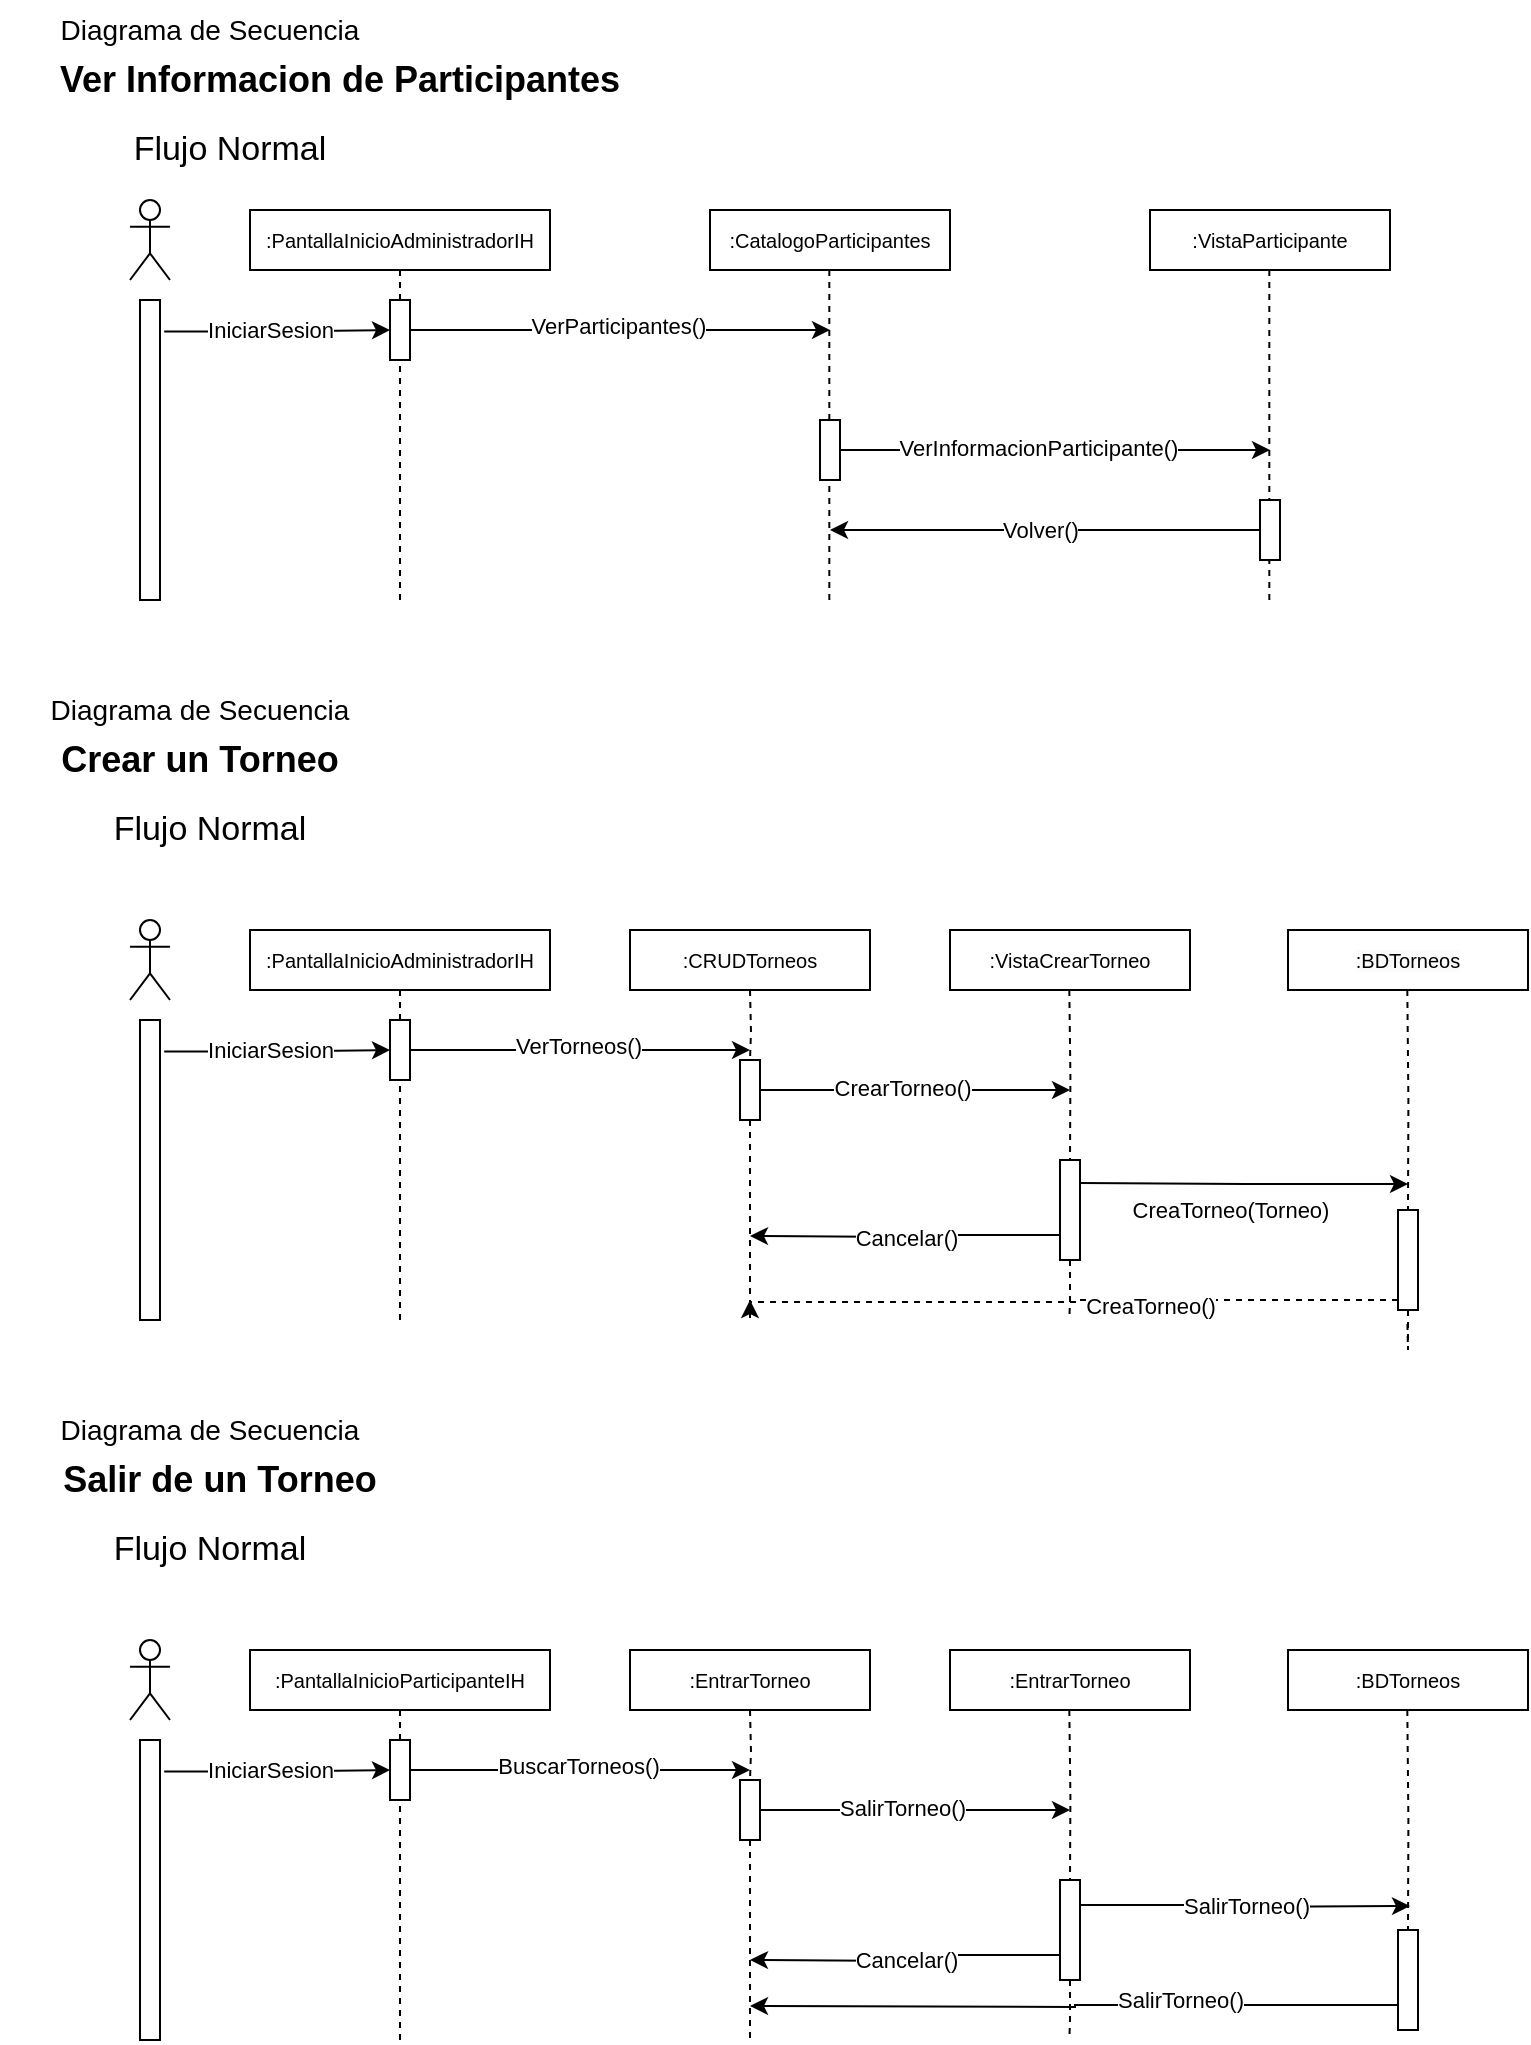 <mxfile version="22.0.7" type="google">
  <diagram name="Page-1" id="VhKvkFTFIss1DLVyL-U2">
    <mxGraphModel grid="1" page="1" gridSize="10" guides="1" tooltips="1" connect="1" arrows="1" fold="1" pageScale="1" pageWidth="850" pageHeight="1100" math="0" shadow="0">
      <root>
        <mxCell id="0" />
        <mxCell id="1" parent="0" />
        <mxCell id="95xaMMnpDpSrJ1xNedDM-3" value="Diagrama de Secuencia" style="text;html=1;strokeColor=none;fillColor=none;align=center;verticalAlign=middle;whiteSpace=wrap;rounded=0;strokeWidth=1;fontStyle=0;fontSize=14;" vertex="1" parent="1">
          <mxGeometry x="40" y="20" width="160" height="30" as="geometry" />
        </mxCell>
        <mxCell id="95xaMMnpDpSrJ1xNedDM-4" value="Ver Informacion de Participantes" style="text;html=1;strokeColor=none;fillColor=none;align=center;verticalAlign=middle;whiteSpace=wrap;rounded=0;strokeWidth=1;fontStyle=1;fontSize=18;" vertex="1" parent="1">
          <mxGeometry x="20" y="40" width="330" height="40" as="geometry" />
        </mxCell>
        <mxCell id="95xaMMnpDpSrJ1xNedDM-7" value="" style="group" connectable="0" vertex="1" parent="1">
          <mxGeometry x="15" y="360" width="190" height="60" as="geometry" />
        </mxCell>
        <mxCell id="95xaMMnpDpSrJ1xNedDM-5" value="Diagrama de Secuencia" style="text;html=1;strokeColor=none;fillColor=none;align=center;verticalAlign=middle;whiteSpace=wrap;rounded=0;strokeWidth=1;fontStyle=0;fontSize=14;" vertex="1" parent="95xaMMnpDpSrJ1xNedDM-7">
          <mxGeometry x="20" width="160" height="30" as="geometry" />
        </mxCell>
        <mxCell id="95xaMMnpDpSrJ1xNedDM-21" value="Flujo Normal" style="text;html=1;strokeColor=none;fillColor=none;align=center;verticalAlign=middle;whiteSpace=wrap;rounded=0;strokeWidth=1;fontStyle=0;fontSize=17;" vertex="1" parent="1">
          <mxGeometry x="50" y="80" width="160" height="30" as="geometry" />
        </mxCell>
        <mxCell id="95xaMMnpDpSrJ1xNedDM-40" value="" style="group" connectable="0" vertex="1" parent="1">
          <mxGeometry x="80" y="120" width="630" height="200" as="geometry" />
        </mxCell>
        <mxCell id="95xaMMnpDpSrJ1xNedDM-26" style="edgeStyle=orthogonalEdgeStyle;rounded=0;orthogonalLoop=1;jettySize=auto;html=1;dashed=1;endArrow=none;endFill=0;" edge="1" parent="95xaMMnpDpSrJ1xNedDM-40">
          <mxGeometry relative="1" as="geometry">
            <mxPoint x="569.66" y="200" as="targetPoint" />
            <mxPoint x="569.66" y="35" as="sourcePoint" />
          </mxGeometry>
        </mxCell>
        <mxCell id="95xaMMnpDpSrJ1xNedDM-25" style="edgeStyle=orthogonalEdgeStyle;rounded=0;orthogonalLoop=1;jettySize=auto;html=1;dashed=1;endArrow=none;endFill=0;" edge="1" parent="95xaMMnpDpSrJ1xNedDM-40">
          <mxGeometry relative="1" as="geometry">
            <mxPoint x="349.66" y="200" as="targetPoint" />
            <mxPoint x="349.66" y="35" as="sourcePoint" />
          </mxGeometry>
        </mxCell>
        <mxCell id="95xaMMnpDpSrJ1xNedDM-9" value="" style="shape=umlActor;verticalLabelPosition=bottom;verticalAlign=top;html=1;outlineConnect=0;" vertex="1" parent="95xaMMnpDpSrJ1xNedDM-40">
          <mxGeometry width="20" height="40" as="geometry" />
        </mxCell>
        <mxCell id="95xaMMnpDpSrJ1xNedDM-11" value="" style="rounded=0;whiteSpace=wrap;html=1;" vertex="1" parent="95xaMMnpDpSrJ1xNedDM-40">
          <mxGeometry x="5" y="50" width="10" height="150" as="geometry" />
        </mxCell>
        <mxCell id="95xaMMnpDpSrJ1xNedDM-23" style="edgeStyle=orthogonalEdgeStyle;rounded=0;orthogonalLoop=1;jettySize=auto;html=1;dashed=1;endArrow=none;endFill=0;" edge="1" parent="95xaMMnpDpSrJ1xNedDM-40" source="95xaMMnpDpSrJ1xNedDM-12">
          <mxGeometry relative="1" as="geometry">
            <mxPoint x="135" y="200" as="targetPoint" />
          </mxGeometry>
        </mxCell>
        <mxCell id="95xaMMnpDpSrJ1xNedDM-12" value=":PantallaInicioAdministradorIH" style="rounded=0;whiteSpace=wrap;html=1;fontSize=10;" vertex="1" parent="95xaMMnpDpSrJ1xNedDM-40">
          <mxGeometry x="60" y="5" width="150" height="30" as="geometry" />
        </mxCell>
        <mxCell id="95xaMMnpDpSrJ1xNedDM-27" style="edgeStyle=orthogonalEdgeStyle;rounded=0;orthogonalLoop=1;jettySize=auto;html=1;" edge="1" parent="95xaMMnpDpSrJ1xNedDM-40" source="95xaMMnpDpSrJ1xNedDM-13">
          <mxGeometry relative="1" as="geometry">
            <mxPoint x="350" y="65" as="targetPoint" />
          </mxGeometry>
        </mxCell>
        <mxCell id="95xaMMnpDpSrJ1xNedDM-33" value="VerParticipantes()" style="edgeLabel;html=1;align=center;verticalAlign=middle;resizable=0;points=[];" connectable="0" vertex="1" parent="95xaMMnpDpSrJ1xNedDM-27">
          <mxGeometry x="-0.003" y="-1" relative="1" as="geometry">
            <mxPoint y="-2" as="offset" />
          </mxGeometry>
        </mxCell>
        <mxCell id="95xaMMnpDpSrJ1xNedDM-13" value="" style="rounded=0;whiteSpace=wrap;html=1;" vertex="1" parent="95xaMMnpDpSrJ1xNedDM-40">
          <mxGeometry x="130" y="50" width="10" height="30" as="geometry" />
        </mxCell>
        <mxCell id="95xaMMnpDpSrJ1xNedDM-28" style="edgeStyle=orthogonalEdgeStyle;rounded=0;orthogonalLoop=1;jettySize=auto;html=1;exitX=1.21;exitY=0.105;exitDx=0;exitDy=0;entryX=0;entryY=0.5;entryDx=0;entryDy=0;exitPerimeter=0;" edge="1" parent="95xaMMnpDpSrJ1xNedDM-40" source="95xaMMnpDpSrJ1xNedDM-11" target="95xaMMnpDpSrJ1xNedDM-13">
          <mxGeometry relative="1" as="geometry" />
        </mxCell>
        <mxCell id="95xaMMnpDpSrJ1xNedDM-32" value="IniciarSesion" style="edgeLabel;html=1;align=center;verticalAlign=middle;resizable=0;points=[];" connectable="0" vertex="1" parent="95xaMMnpDpSrJ1xNedDM-28">
          <mxGeometry x="-0.357" y="1" relative="1" as="geometry">
            <mxPoint x="16" as="offset" />
          </mxGeometry>
        </mxCell>
        <mxCell id="95xaMMnpDpSrJ1xNedDM-16" value=":CatalogoParticipantes" style="rounded=0;whiteSpace=wrap;html=1;fontSize=10;" vertex="1" parent="95xaMMnpDpSrJ1xNedDM-40">
          <mxGeometry x="290" y="5" width="120" height="30" as="geometry" />
        </mxCell>
        <mxCell id="95xaMMnpDpSrJ1xNedDM-17" value=":VistaParticipante" style="rounded=0;whiteSpace=wrap;html=1;fontSize=10;" vertex="1" parent="95xaMMnpDpSrJ1xNedDM-40">
          <mxGeometry x="510" y="5" width="120" height="30" as="geometry" />
        </mxCell>
        <mxCell id="95xaMMnpDpSrJ1xNedDM-30" style="edgeStyle=orthogonalEdgeStyle;rounded=0;orthogonalLoop=1;jettySize=auto;html=1;" edge="1" parent="95xaMMnpDpSrJ1xNedDM-40" source="95xaMMnpDpSrJ1xNedDM-19">
          <mxGeometry relative="1" as="geometry">
            <mxPoint x="570" y="125" as="targetPoint" />
          </mxGeometry>
        </mxCell>
        <mxCell id="95xaMMnpDpSrJ1xNedDM-38" value="VerInformacionParticipante()" style="edgeLabel;html=1;align=center;verticalAlign=middle;resizable=0;points=[];" connectable="0" vertex="1" parent="95xaMMnpDpSrJ1xNedDM-30">
          <mxGeometry x="-0.084" y="1" relative="1" as="geometry">
            <mxPoint as="offset" />
          </mxGeometry>
        </mxCell>
        <mxCell id="95xaMMnpDpSrJ1xNedDM-19" value="" style="rounded=0;whiteSpace=wrap;html=1;" vertex="1" parent="95xaMMnpDpSrJ1xNedDM-40">
          <mxGeometry x="345" y="110" width="10" height="30" as="geometry" />
        </mxCell>
        <mxCell id="95xaMMnpDpSrJ1xNedDM-31" style="edgeStyle=orthogonalEdgeStyle;rounded=0;orthogonalLoop=1;jettySize=auto;html=1;exitX=0;exitY=0.5;exitDx=0;exitDy=0;" edge="1" parent="95xaMMnpDpSrJ1xNedDM-40" source="95xaMMnpDpSrJ1xNedDM-20">
          <mxGeometry relative="1" as="geometry">
            <mxPoint x="350" y="165" as="targetPoint" />
          </mxGeometry>
        </mxCell>
        <mxCell id="95xaMMnpDpSrJ1xNedDM-39" value="Volver()" style="edgeLabel;html=1;align=center;verticalAlign=middle;resizable=0;points=[];" connectable="0" vertex="1" parent="95xaMMnpDpSrJ1xNedDM-31">
          <mxGeometry x="0.025" y="-1" relative="1" as="geometry">
            <mxPoint as="offset" />
          </mxGeometry>
        </mxCell>
        <mxCell id="95xaMMnpDpSrJ1xNedDM-20" value="" style="rounded=0;whiteSpace=wrap;html=1;" vertex="1" parent="95xaMMnpDpSrJ1xNedDM-40">
          <mxGeometry x="565" y="150" width="10" height="30" as="geometry" />
        </mxCell>
        <mxCell id="95xaMMnpDpSrJ1xNedDM-6" value="Crear un Torneo" style="text;html=1;strokeColor=none;fillColor=none;align=center;verticalAlign=middle;whiteSpace=wrap;rounded=0;strokeWidth=1;fontStyle=1;fontSize=18;" vertex="1" parent="1">
          <mxGeometry x="20" y="380" width="190" height="40" as="geometry" />
        </mxCell>
        <mxCell id="95xaMMnpDpSrJ1xNedDM-62" value="Flujo Normal" style="text;html=1;strokeColor=none;fillColor=none;align=center;verticalAlign=middle;whiteSpace=wrap;rounded=0;strokeWidth=1;fontStyle=0;fontSize=17;" vertex="1" parent="1">
          <mxGeometry x="40" y="780" width="160" height="30" as="geometry" />
        </mxCell>
        <mxCell id="95xaMMnpDpSrJ1xNedDM-92" value="Diagrama de Secuencia" style="text;html=1;strokeColor=none;fillColor=none;align=center;verticalAlign=middle;whiteSpace=wrap;rounded=0;strokeWidth=1;fontStyle=0;fontSize=14;" vertex="1" parent="1">
          <mxGeometry x="40" y="720" width="160" height="30" as="geometry" />
        </mxCell>
        <mxCell id="95xaMMnpDpSrJ1xNedDM-117" value="Salir de un Torneo" style="text;html=1;strokeColor=none;fillColor=none;align=center;verticalAlign=middle;whiteSpace=wrap;rounded=0;strokeWidth=1;fontStyle=1;fontSize=18;" vertex="1" parent="1">
          <mxGeometry x="30" y="740" width="190" height="40" as="geometry" />
        </mxCell>
        <mxCell id="95xaMMnpDpSrJ1xNedDM-118" value="Flujo Normal" style="text;html=1;strokeColor=none;fillColor=none;align=center;verticalAlign=middle;whiteSpace=wrap;rounded=0;strokeWidth=1;fontStyle=0;fontSize=17;" vertex="1" parent="1">
          <mxGeometry x="40" y="420" width="160" height="30" as="geometry" />
        </mxCell>
        <mxCell id="95xaMMnpDpSrJ1xNedDM-119" value="" style="group" connectable="0" vertex="1" parent="1">
          <mxGeometry x="80" y="480" width="530" height="200" as="geometry" />
        </mxCell>
        <mxCell id="95xaMMnpDpSrJ1xNedDM-64" style="edgeStyle=orthogonalEdgeStyle;rounded=0;orthogonalLoop=1;jettySize=auto;html=1;dashed=1;endArrow=none;endFill=0;" edge="1" parent="95xaMMnpDpSrJ1xNedDM-119" source="95xaMMnpDpSrJ1xNedDM-82">
          <mxGeometry relative="1" as="geometry">
            <mxPoint x="469.66" y="200" as="targetPoint" />
            <mxPoint x="469.66" y="35" as="sourcePoint" />
          </mxGeometry>
        </mxCell>
        <mxCell id="95xaMMnpDpSrJ1xNedDM-65" style="edgeStyle=orthogonalEdgeStyle;rounded=0;orthogonalLoop=1;jettySize=auto;html=1;dashed=1;endArrow=none;endFill=0;" edge="1" parent="95xaMMnpDpSrJ1xNedDM-119" source="95xaMMnpDpSrJ1xNedDM-79">
          <mxGeometry relative="1" as="geometry">
            <mxPoint x="310" y="200" as="targetPoint" />
            <mxPoint x="310" y="35" as="sourcePoint" />
          </mxGeometry>
        </mxCell>
        <mxCell id="95xaMMnpDpSrJ1xNedDM-66" value="" style="shape=umlActor;verticalLabelPosition=bottom;verticalAlign=top;html=1;outlineConnect=0;container=0;" vertex="1" parent="95xaMMnpDpSrJ1xNedDM-119">
          <mxGeometry width="20" height="40" as="geometry" />
        </mxCell>
        <mxCell id="95xaMMnpDpSrJ1xNedDM-67" value="" style="rounded=0;whiteSpace=wrap;html=1;container=0;" vertex="1" parent="95xaMMnpDpSrJ1xNedDM-119">
          <mxGeometry x="5" y="50" width="10" height="150" as="geometry" />
        </mxCell>
        <mxCell id="95xaMMnpDpSrJ1xNedDM-68" style="edgeStyle=orthogonalEdgeStyle;rounded=0;orthogonalLoop=1;jettySize=auto;html=1;dashed=1;endArrow=none;endFill=0;" edge="1" parent="95xaMMnpDpSrJ1xNedDM-119" source="95xaMMnpDpSrJ1xNedDM-69">
          <mxGeometry relative="1" as="geometry">
            <mxPoint x="135" y="200" as="targetPoint" />
          </mxGeometry>
        </mxCell>
        <mxCell id="95xaMMnpDpSrJ1xNedDM-69" value=":PantallaInicioAdministradorIH" style="rounded=0;whiteSpace=wrap;html=1;fontSize=10;container=0;" vertex="1" parent="95xaMMnpDpSrJ1xNedDM-119">
          <mxGeometry x="60" y="5" width="150" height="30" as="geometry" />
        </mxCell>
        <mxCell id="95xaMMnpDpSrJ1xNedDM-70" style="edgeStyle=orthogonalEdgeStyle;rounded=0;orthogonalLoop=1;jettySize=auto;html=1;" edge="1" parent="95xaMMnpDpSrJ1xNedDM-119" source="95xaMMnpDpSrJ1xNedDM-72">
          <mxGeometry relative="1" as="geometry">
            <mxPoint x="310" y="65" as="targetPoint" />
          </mxGeometry>
        </mxCell>
        <mxCell id="95xaMMnpDpSrJ1xNedDM-71" value="VerTorneos()" style="edgeLabel;html=1;align=center;verticalAlign=middle;resizable=0;points=[];container=0;" connectable="0" vertex="1" parent="95xaMMnpDpSrJ1xNedDM-70">
          <mxGeometry x="-0.003" y="-1" relative="1" as="geometry">
            <mxPoint y="-2" as="offset" />
          </mxGeometry>
        </mxCell>
        <mxCell id="95xaMMnpDpSrJ1xNedDM-72" value="" style="rounded=0;whiteSpace=wrap;html=1;container=0;" vertex="1" parent="95xaMMnpDpSrJ1xNedDM-119">
          <mxGeometry x="130" y="50" width="10" height="30" as="geometry" />
        </mxCell>
        <mxCell id="95xaMMnpDpSrJ1xNedDM-73" style="edgeStyle=orthogonalEdgeStyle;rounded=0;orthogonalLoop=1;jettySize=auto;html=1;exitX=1.21;exitY=0.105;exitDx=0;exitDy=0;entryX=0;entryY=0.5;entryDx=0;entryDy=0;exitPerimeter=0;" edge="1" parent="95xaMMnpDpSrJ1xNedDM-119" source="95xaMMnpDpSrJ1xNedDM-67" target="95xaMMnpDpSrJ1xNedDM-72">
          <mxGeometry relative="1" as="geometry" />
        </mxCell>
        <mxCell id="95xaMMnpDpSrJ1xNedDM-74" value="IniciarSesion" style="edgeLabel;html=1;align=center;verticalAlign=middle;resizable=0;points=[];container=0;" connectable="0" vertex="1" parent="95xaMMnpDpSrJ1xNedDM-73">
          <mxGeometry x="-0.357" y="1" relative="1" as="geometry">
            <mxPoint x="16" as="offset" />
          </mxGeometry>
        </mxCell>
        <mxCell id="95xaMMnpDpSrJ1xNedDM-75" value=":CRUDTorneos" style="rounded=0;whiteSpace=wrap;html=1;fontSize=10;container=0;" vertex="1" parent="95xaMMnpDpSrJ1xNedDM-119">
          <mxGeometry x="250" y="5" width="120" height="30" as="geometry" />
        </mxCell>
        <mxCell id="95xaMMnpDpSrJ1xNedDM-76" value=":VistaCrearTorneo" style="rounded=0;whiteSpace=wrap;html=1;fontSize=10;container=0;" vertex="1" parent="95xaMMnpDpSrJ1xNedDM-119">
          <mxGeometry x="410" y="5" width="120" height="30" as="geometry" />
        </mxCell>
        <mxCell id="95xaMMnpDpSrJ1xNedDM-77" style="edgeStyle=orthogonalEdgeStyle;rounded=0;orthogonalLoop=1;jettySize=auto;html=1;" edge="1" parent="95xaMMnpDpSrJ1xNedDM-119" source="95xaMMnpDpSrJ1xNedDM-79">
          <mxGeometry relative="1" as="geometry">
            <mxPoint x="470" y="85" as="targetPoint" />
          </mxGeometry>
        </mxCell>
        <mxCell id="95xaMMnpDpSrJ1xNedDM-78" value="CrearTorneo()" style="edgeLabel;html=1;align=center;verticalAlign=middle;resizable=0;points=[];container=0;" connectable="0" vertex="1" parent="95xaMMnpDpSrJ1xNedDM-77">
          <mxGeometry x="-0.084" y="1" relative="1" as="geometry">
            <mxPoint as="offset" />
          </mxGeometry>
        </mxCell>
        <mxCell id="95xaMMnpDpSrJ1xNedDM-83" value="" style="edgeStyle=orthogonalEdgeStyle;rounded=0;orthogonalLoop=1;jettySize=auto;html=1;dashed=1;endArrow=none;endFill=0;" edge="1" parent="95xaMMnpDpSrJ1xNedDM-119" target="95xaMMnpDpSrJ1xNedDM-79">
          <mxGeometry relative="1" as="geometry">
            <mxPoint x="310" y="200" as="targetPoint" />
            <mxPoint x="310" y="35" as="sourcePoint" />
          </mxGeometry>
        </mxCell>
        <mxCell id="95xaMMnpDpSrJ1xNedDM-79" value="" style="rounded=0;whiteSpace=wrap;html=1;container=0;" vertex="1" parent="95xaMMnpDpSrJ1xNedDM-119">
          <mxGeometry x="305" y="70" width="10" height="30" as="geometry" />
        </mxCell>
        <mxCell id="95xaMMnpDpSrJ1xNedDM-85" value="" style="edgeStyle=orthogonalEdgeStyle;rounded=0;orthogonalLoop=1;jettySize=auto;html=1;dashed=1;endArrow=none;endFill=0;" edge="1" parent="95xaMMnpDpSrJ1xNedDM-119" target="95xaMMnpDpSrJ1xNedDM-82">
          <mxGeometry relative="1" as="geometry">
            <mxPoint x="469.66" y="200" as="targetPoint" />
            <mxPoint x="469.66" y="35" as="sourcePoint" />
          </mxGeometry>
        </mxCell>
        <mxCell id="95xaMMnpDpSrJ1xNedDM-88" style="edgeStyle=orthogonalEdgeStyle;rounded=0;orthogonalLoop=1;jettySize=auto;html=1;exitX=0;exitY=0.75;exitDx=0;exitDy=0;" edge="1" parent="95xaMMnpDpSrJ1xNedDM-119" source="95xaMMnpDpSrJ1xNedDM-82">
          <mxGeometry relative="1" as="geometry">
            <mxPoint x="310" y="158" as="targetPoint" />
          </mxGeometry>
        </mxCell>
        <mxCell id="95xaMMnpDpSrJ1xNedDM-90" value="Cancelar()" style="edgeLabel;html=1;align=center;verticalAlign=middle;resizable=0;points=[];" connectable="0" vertex="1" parent="95xaMMnpDpSrJ1xNedDM-88">
          <mxGeometry x="0.008" relative="1" as="geometry">
            <mxPoint as="offset" />
          </mxGeometry>
        </mxCell>
        <mxCell id="95xaMMnpDpSrJ1xNedDM-82" value="" style="rounded=0;whiteSpace=wrap;html=1;container=0;" vertex="1" parent="95xaMMnpDpSrJ1xNedDM-119">
          <mxGeometry x="465" y="120" width="10" height="50" as="geometry" />
        </mxCell>
        <mxCell id="95xaMMnpDpSrJ1xNedDM-120" value="" style="group" connectable="0" vertex="1" parent="1">
          <mxGeometry x="80" y="840" width="530" height="200" as="geometry" />
        </mxCell>
        <mxCell id="95xaMMnpDpSrJ1xNedDM-94" style="edgeStyle=orthogonalEdgeStyle;rounded=0;orthogonalLoop=1;jettySize=auto;html=1;dashed=1;endArrow=none;endFill=0;" edge="1" parent="95xaMMnpDpSrJ1xNedDM-120" source="95xaMMnpDpSrJ1xNedDM-116">
          <mxGeometry relative="1" as="geometry">
            <mxPoint x="469.66" y="200" as="targetPoint" />
            <mxPoint x="469.66" y="35" as="sourcePoint" />
          </mxGeometry>
        </mxCell>
        <mxCell id="95xaMMnpDpSrJ1xNedDM-95" style="edgeStyle=orthogonalEdgeStyle;rounded=0;orthogonalLoop=1;jettySize=auto;html=1;dashed=1;endArrow=none;endFill=0;" edge="1" parent="95xaMMnpDpSrJ1xNedDM-120" source="95xaMMnpDpSrJ1xNedDM-110">
          <mxGeometry relative="1" as="geometry">
            <mxPoint x="310" y="200" as="targetPoint" />
            <mxPoint x="310" y="35" as="sourcePoint" />
          </mxGeometry>
        </mxCell>
        <mxCell id="95xaMMnpDpSrJ1xNedDM-96" value="" style="shape=umlActor;verticalLabelPosition=bottom;verticalAlign=top;html=1;outlineConnect=0;container=0;" vertex="1" parent="95xaMMnpDpSrJ1xNedDM-120">
          <mxGeometry width="20" height="40" as="geometry" />
        </mxCell>
        <mxCell id="95xaMMnpDpSrJ1xNedDM-97" value="" style="rounded=0;whiteSpace=wrap;html=1;container=0;" vertex="1" parent="95xaMMnpDpSrJ1xNedDM-120">
          <mxGeometry x="5" y="50" width="10" height="150" as="geometry" />
        </mxCell>
        <mxCell id="95xaMMnpDpSrJ1xNedDM-98" style="edgeStyle=orthogonalEdgeStyle;rounded=0;orthogonalLoop=1;jettySize=auto;html=1;dashed=1;endArrow=none;endFill=0;" edge="1" parent="95xaMMnpDpSrJ1xNedDM-120" source="95xaMMnpDpSrJ1xNedDM-99">
          <mxGeometry relative="1" as="geometry">
            <mxPoint x="135" y="200" as="targetPoint" />
          </mxGeometry>
        </mxCell>
        <mxCell id="95xaMMnpDpSrJ1xNedDM-99" value=":PantallaInicioParticipanteIH" style="rounded=0;whiteSpace=wrap;html=1;fontSize=10;container=0;" vertex="1" parent="95xaMMnpDpSrJ1xNedDM-120">
          <mxGeometry x="60" y="5" width="150" height="30" as="geometry" />
        </mxCell>
        <mxCell id="95xaMMnpDpSrJ1xNedDM-100" style="edgeStyle=orthogonalEdgeStyle;rounded=0;orthogonalLoop=1;jettySize=auto;html=1;" edge="1" parent="95xaMMnpDpSrJ1xNedDM-120" source="95xaMMnpDpSrJ1xNedDM-102">
          <mxGeometry relative="1" as="geometry">
            <mxPoint x="310" y="65" as="targetPoint" />
          </mxGeometry>
        </mxCell>
        <mxCell id="95xaMMnpDpSrJ1xNedDM-101" value="BuscarTorneos()" style="edgeLabel;html=1;align=center;verticalAlign=middle;resizable=0;points=[];container=0;" connectable="0" vertex="1" parent="95xaMMnpDpSrJ1xNedDM-100">
          <mxGeometry x="-0.003" y="-1" relative="1" as="geometry">
            <mxPoint y="-2" as="offset" />
          </mxGeometry>
        </mxCell>
        <mxCell id="95xaMMnpDpSrJ1xNedDM-102" value="" style="rounded=0;whiteSpace=wrap;html=1;container=0;" vertex="1" parent="95xaMMnpDpSrJ1xNedDM-120">
          <mxGeometry x="130" y="50" width="10" height="30" as="geometry" />
        </mxCell>
        <mxCell id="95xaMMnpDpSrJ1xNedDM-103" style="edgeStyle=orthogonalEdgeStyle;rounded=0;orthogonalLoop=1;jettySize=auto;html=1;exitX=1.21;exitY=0.105;exitDx=0;exitDy=0;entryX=0;entryY=0.5;entryDx=0;entryDy=0;exitPerimeter=0;" edge="1" parent="95xaMMnpDpSrJ1xNedDM-120" source="95xaMMnpDpSrJ1xNedDM-97" target="95xaMMnpDpSrJ1xNedDM-102">
          <mxGeometry relative="1" as="geometry" />
        </mxCell>
        <mxCell id="95xaMMnpDpSrJ1xNedDM-104" value="IniciarSesion" style="edgeLabel;html=1;align=center;verticalAlign=middle;resizable=0;points=[];container=0;" connectable="0" vertex="1" parent="95xaMMnpDpSrJ1xNedDM-103">
          <mxGeometry x="-0.357" y="1" relative="1" as="geometry">
            <mxPoint x="16" as="offset" />
          </mxGeometry>
        </mxCell>
        <mxCell id="95xaMMnpDpSrJ1xNedDM-105" value=":EntrarTorneo" style="rounded=0;whiteSpace=wrap;html=1;fontSize=10;container=0;" vertex="1" parent="95xaMMnpDpSrJ1xNedDM-120">
          <mxGeometry x="250" y="5" width="120" height="30" as="geometry" />
        </mxCell>
        <mxCell id="95xaMMnpDpSrJ1xNedDM-106" value=":EntrarTorneo" style="rounded=0;whiteSpace=wrap;html=1;fontSize=10;container=0;" vertex="1" parent="95xaMMnpDpSrJ1xNedDM-120">
          <mxGeometry x="410" y="5" width="120" height="30" as="geometry" />
        </mxCell>
        <mxCell id="95xaMMnpDpSrJ1xNedDM-107" style="edgeStyle=orthogonalEdgeStyle;rounded=0;orthogonalLoop=1;jettySize=auto;html=1;" edge="1" parent="95xaMMnpDpSrJ1xNedDM-120" source="95xaMMnpDpSrJ1xNedDM-110">
          <mxGeometry relative="1" as="geometry">
            <mxPoint x="470" y="85" as="targetPoint" />
          </mxGeometry>
        </mxCell>
        <mxCell id="95xaMMnpDpSrJ1xNedDM-108" value="SalirTorneo()" style="edgeLabel;html=1;align=center;verticalAlign=middle;resizable=0;points=[];container=0;" connectable="0" vertex="1" parent="95xaMMnpDpSrJ1xNedDM-107">
          <mxGeometry x="-0.084" y="1" relative="1" as="geometry">
            <mxPoint as="offset" />
          </mxGeometry>
        </mxCell>
        <mxCell id="95xaMMnpDpSrJ1xNedDM-109" value="" style="edgeStyle=orthogonalEdgeStyle;rounded=0;orthogonalLoop=1;jettySize=auto;html=1;dashed=1;endArrow=none;endFill=0;" edge="1" parent="95xaMMnpDpSrJ1xNedDM-120" target="95xaMMnpDpSrJ1xNedDM-110">
          <mxGeometry relative="1" as="geometry">
            <mxPoint x="310" y="200" as="targetPoint" />
            <mxPoint x="310" y="35" as="sourcePoint" />
          </mxGeometry>
        </mxCell>
        <mxCell id="95xaMMnpDpSrJ1xNedDM-110" value="" style="rounded=0;whiteSpace=wrap;html=1;container=0;" vertex="1" parent="95xaMMnpDpSrJ1xNedDM-120">
          <mxGeometry x="305" y="70" width="10" height="30" as="geometry" />
        </mxCell>
        <mxCell id="95xaMMnpDpSrJ1xNedDM-111" value="" style="edgeStyle=orthogonalEdgeStyle;rounded=0;orthogonalLoop=1;jettySize=auto;html=1;dashed=1;endArrow=none;endFill=0;" edge="1" parent="95xaMMnpDpSrJ1xNedDM-120" target="95xaMMnpDpSrJ1xNedDM-116">
          <mxGeometry relative="1" as="geometry">
            <mxPoint x="469.66" y="200" as="targetPoint" />
            <mxPoint x="469.66" y="35" as="sourcePoint" />
          </mxGeometry>
        </mxCell>
        <mxCell id="95xaMMnpDpSrJ1xNedDM-114" style="edgeStyle=orthogonalEdgeStyle;rounded=0;orthogonalLoop=1;jettySize=auto;html=1;exitX=0;exitY=0.75;exitDx=0;exitDy=0;" edge="1" parent="95xaMMnpDpSrJ1xNedDM-120" source="95xaMMnpDpSrJ1xNedDM-116">
          <mxGeometry relative="1" as="geometry">
            <mxPoint x="310" y="160" as="targetPoint" />
          </mxGeometry>
        </mxCell>
        <mxCell id="95xaMMnpDpSrJ1xNedDM-115" value="Cancelar()" style="edgeLabel;html=1;align=center;verticalAlign=middle;resizable=0;points=[];" connectable="0" vertex="1" parent="95xaMMnpDpSrJ1xNedDM-114">
          <mxGeometry x="0.008" relative="1" as="geometry">
            <mxPoint as="offset" />
          </mxGeometry>
        </mxCell>
        <mxCell id="3WdDlvFgGQzuwjE55F2x-17" style="edgeStyle=orthogonalEdgeStyle;rounded=0;orthogonalLoop=1;jettySize=auto;html=1;exitX=1;exitY=0.25;exitDx=0;exitDy=0;" edge="1" parent="95xaMMnpDpSrJ1xNedDM-120" source="95xaMMnpDpSrJ1xNedDM-116">
          <mxGeometry relative="1" as="geometry">
            <mxPoint x="640" y="133" as="targetPoint" />
          </mxGeometry>
        </mxCell>
        <mxCell id="3WdDlvFgGQzuwjE55F2x-18" value="SalirTorneo()" style="edgeLabel;html=1;align=center;verticalAlign=middle;resizable=0;points=[];" connectable="0" vertex="1" parent="3WdDlvFgGQzuwjE55F2x-17">
          <mxGeometry relative="1" as="geometry">
            <mxPoint as="offset" />
          </mxGeometry>
        </mxCell>
        <mxCell id="95xaMMnpDpSrJ1xNedDM-116" value="" style="rounded=0;whiteSpace=wrap;html=1;container=0;" vertex="1" parent="95xaMMnpDpSrJ1xNedDM-120">
          <mxGeometry x="465" y="120" width="10" height="50" as="geometry" />
        </mxCell>
        <mxCell id="3WdDlvFgGQzuwjE55F2x-1" style="edgeStyle=orthogonalEdgeStyle;rounded=0;orthogonalLoop=1;jettySize=auto;html=1;dashed=1;endArrow=none;endFill=0;" edge="1" parent="1" source="3WdDlvFgGQzuwjE55F2x-5">
          <mxGeometry relative="1" as="geometry">
            <mxPoint x="718.66" y="680" as="targetPoint" />
            <mxPoint x="718.66" y="515" as="sourcePoint" />
          </mxGeometry>
        </mxCell>
        <mxCell id="3WdDlvFgGQzuwjE55F2x-2" value="&lt;span style=&quot;color: rgb(0, 0, 0); font-family: Helvetica; font-size: 10px; font-style: normal; font-variant-ligatures: normal; font-variant-caps: normal; font-weight: 400; letter-spacing: normal; orphans: 2; text-align: center; text-indent: 0px; text-transform: none; widows: 2; word-spacing: 0px; -webkit-text-stroke-width: 0px; background-color: rgb(251, 251, 251); text-decoration-thickness: initial; text-decoration-style: initial; text-decoration-color: initial; float: none; display: inline !important;&quot;&gt;:BDTorneos&lt;/span&gt;" style="rounded=0;whiteSpace=wrap;html=1;fontSize=10;container=0;" vertex="1" parent="1">
          <mxGeometry x="659" y="485" width="120" height="30" as="geometry" />
        </mxCell>
        <mxCell id="3WdDlvFgGQzuwjE55F2x-3" value="" style="edgeStyle=orthogonalEdgeStyle;rounded=0;orthogonalLoop=1;jettySize=auto;html=1;dashed=1;endArrow=none;endFill=0;" edge="1" parent="1" target="3WdDlvFgGQzuwjE55F2x-5">
          <mxGeometry relative="1" as="geometry">
            <mxPoint x="718.66" y="680" as="targetPoint" />
            <mxPoint x="718.66" y="515" as="sourcePoint" />
          </mxGeometry>
        </mxCell>
        <mxCell id="3WdDlvFgGQzuwjE55F2x-10" style="edgeStyle=orthogonalEdgeStyle;rounded=0;orthogonalLoop=1;jettySize=auto;html=1;dashed=1;" edge="1" parent="1" source="3WdDlvFgGQzuwjE55F2x-5">
          <mxGeometry relative="1" as="geometry">
            <mxPoint x="390" y="670" as="targetPoint" />
            <Array as="points">
              <mxPoint x="553" y="670" />
              <mxPoint x="553" y="671" />
            </Array>
          </mxGeometry>
        </mxCell>
        <mxCell id="3WdDlvFgGQzuwjE55F2x-11" value="CreaTorneo()" style="edgeLabel;html=1;align=center;verticalAlign=middle;resizable=0;points=[];" connectable="0" vertex="1" parent="3WdDlvFgGQzuwjE55F2x-10">
          <mxGeometry x="-0.237" y="3" relative="1" as="geometry">
            <mxPoint as="offset" />
          </mxGeometry>
        </mxCell>
        <mxCell id="3WdDlvFgGQzuwjE55F2x-5" value="" style="rounded=0;whiteSpace=wrap;html=1;container=0;" vertex="1" parent="1">
          <mxGeometry x="714" y="625" width="10" height="50" as="geometry" />
        </mxCell>
        <mxCell id="3WdDlvFgGQzuwjE55F2x-7" style="edgeStyle=orthogonalEdgeStyle;rounded=0;orthogonalLoop=1;jettySize=auto;html=1;exitX=1;exitY=0.25;exitDx=0;exitDy=0;" edge="1" parent="1">
          <mxGeometry relative="1" as="geometry">
            <mxPoint x="555" y="611.5" as="sourcePoint" />
            <mxPoint x="719" y="612" as="targetPoint" />
          </mxGeometry>
        </mxCell>
        <mxCell id="3WdDlvFgGQzuwjE55F2x-8" value="CreaTorneo(Torneo)" style="edgeLabel;html=1;align=center;verticalAlign=middle;resizable=0;points=[];" connectable="0" vertex="1" parent="1">
          <mxGeometry x="630" y="625" as="geometry" />
        </mxCell>
        <mxCell id="3WdDlvFgGQzuwjE55F2x-13" value=":BDTorneos" style="rounded=0;whiteSpace=wrap;html=1;fontSize=10;container=0;" vertex="1" parent="1">
          <mxGeometry x="659" y="845" width="120" height="30" as="geometry" />
        </mxCell>
        <mxCell id="3WdDlvFgGQzuwjE55F2x-14" value="" style="edgeStyle=orthogonalEdgeStyle;rounded=0;orthogonalLoop=1;jettySize=auto;html=1;dashed=1;endArrow=none;endFill=0;" edge="1" parent="1" target="3WdDlvFgGQzuwjE55F2x-15">
          <mxGeometry relative="1" as="geometry">
            <mxPoint x="718.66" y="1040" as="targetPoint" />
            <mxPoint x="718.66" y="875" as="sourcePoint" />
          </mxGeometry>
        </mxCell>
        <mxCell id="3WdDlvFgGQzuwjE55F2x-19" style="edgeStyle=orthogonalEdgeStyle;rounded=0;orthogonalLoop=1;jettySize=auto;html=1;exitX=0;exitY=0.75;exitDx=0;exitDy=0;" edge="1" parent="1" source="3WdDlvFgGQzuwjE55F2x-15">
          <mxGeometry relative="1" as="geometry">
            <mxPoint x="390" y="1023" as="targetPoint" />
          </mxGeometry>
        </mxCell>
        <mxCell id="3WdDlvFgGQzuwjE55F2x-21" value="SalirTorneo()" style="edgeLabel;html=1;align=center;verticalAlign=middle;resizable=0;points=[];" connectable="0" vertex="1" parent="3WdDlvFgGQzuwjE55F2x-19">
          <mxGeometry x="-0.329" y="-3" relative="1" as="geometry">
            <mxPoint as="offset" />
          </mxGeometry>
        </mxCell>
        <mxCell id="3WdDlvFgGQzuwjE55F2x-15" value="" style="rounded=0;whiteSpace=wrap;html=1;container=0;" vertex="1" parent="1">
          <mxGeometry x="714" y="985" width="10" height="50" as="geometry" />
        </mxCell>
      </root>
    </mxGraphModel>
  </diagram>
</mxfile>
